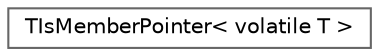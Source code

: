 digraph "Graphical Class Hierarchy"
{
 // INTERACTIVE_SVG=YES
 // LATEX_PDF_SIZE
  bgcolor="transparent";
  edge [fontname=Helvetica,fontsize=10,labelfontname=Helvetica,labelfontsize=10];
  node [fontname=Helvetica,fontsize=10,shape=box,height=0.2,width=0.4];
  rankdir="LR";
  Node0 [id="Node000000",label="TIsMemberPointer\< volatile T \>",height=0.2,width=0.4,color="grey40", fillcolor="white", style="filled",URL="$d5/d26/structTIsMemberPointer_3_01volatile_01T_01_4.html",tooltip=" "];
}
